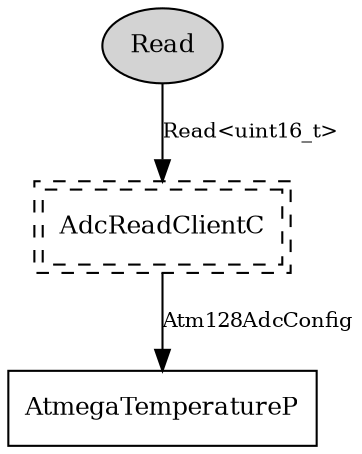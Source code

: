digraph "tos.chips.atm128rfa1.sensors.AtmegaTemperatureC" {
  n0x40952688 [shape=ellipse, style=filled, label="Read", fontsize=12];
  "AtmegaTemperatureC.AdcReadClientC" [fontsize=12, shape=box,peripheries=2, style=dashed, label="AdcReadClientC", URL="../chtml/tos.chips.atm128.adc.AdcReadClientC.html"];
  "AtmegaTemperatureC.AdcReadClientC" [fontsize=12, shape=box,peripheries=2, style=dashed, label="AdcReadClientC", URL="../chtml/tos.chips.atm128.adc.AdcReadClientC.html"];
  "AtmegaTemperatureP" [fontsize=12, shape=box, URL="../chtml/tos.chips.atm128rfa1.sensors.AtmegaTemperatureP.html"];
  "n0x40952688" -> "AtmegaTemperatureC.AdcReadClientC" [label="Read<uint16_t>", URL="../ihtml/tos.interfaces.Read.html", fontsize=10];
  "AtmegaTemperatureC.AdcReadClientC" -> "AtmegaTemperatureP" [label="Atm128AdcConfig", URL="../ihtml/tos.chips.atm128.adc.Atm128AdcConfig.html", fontsize=10];
}

